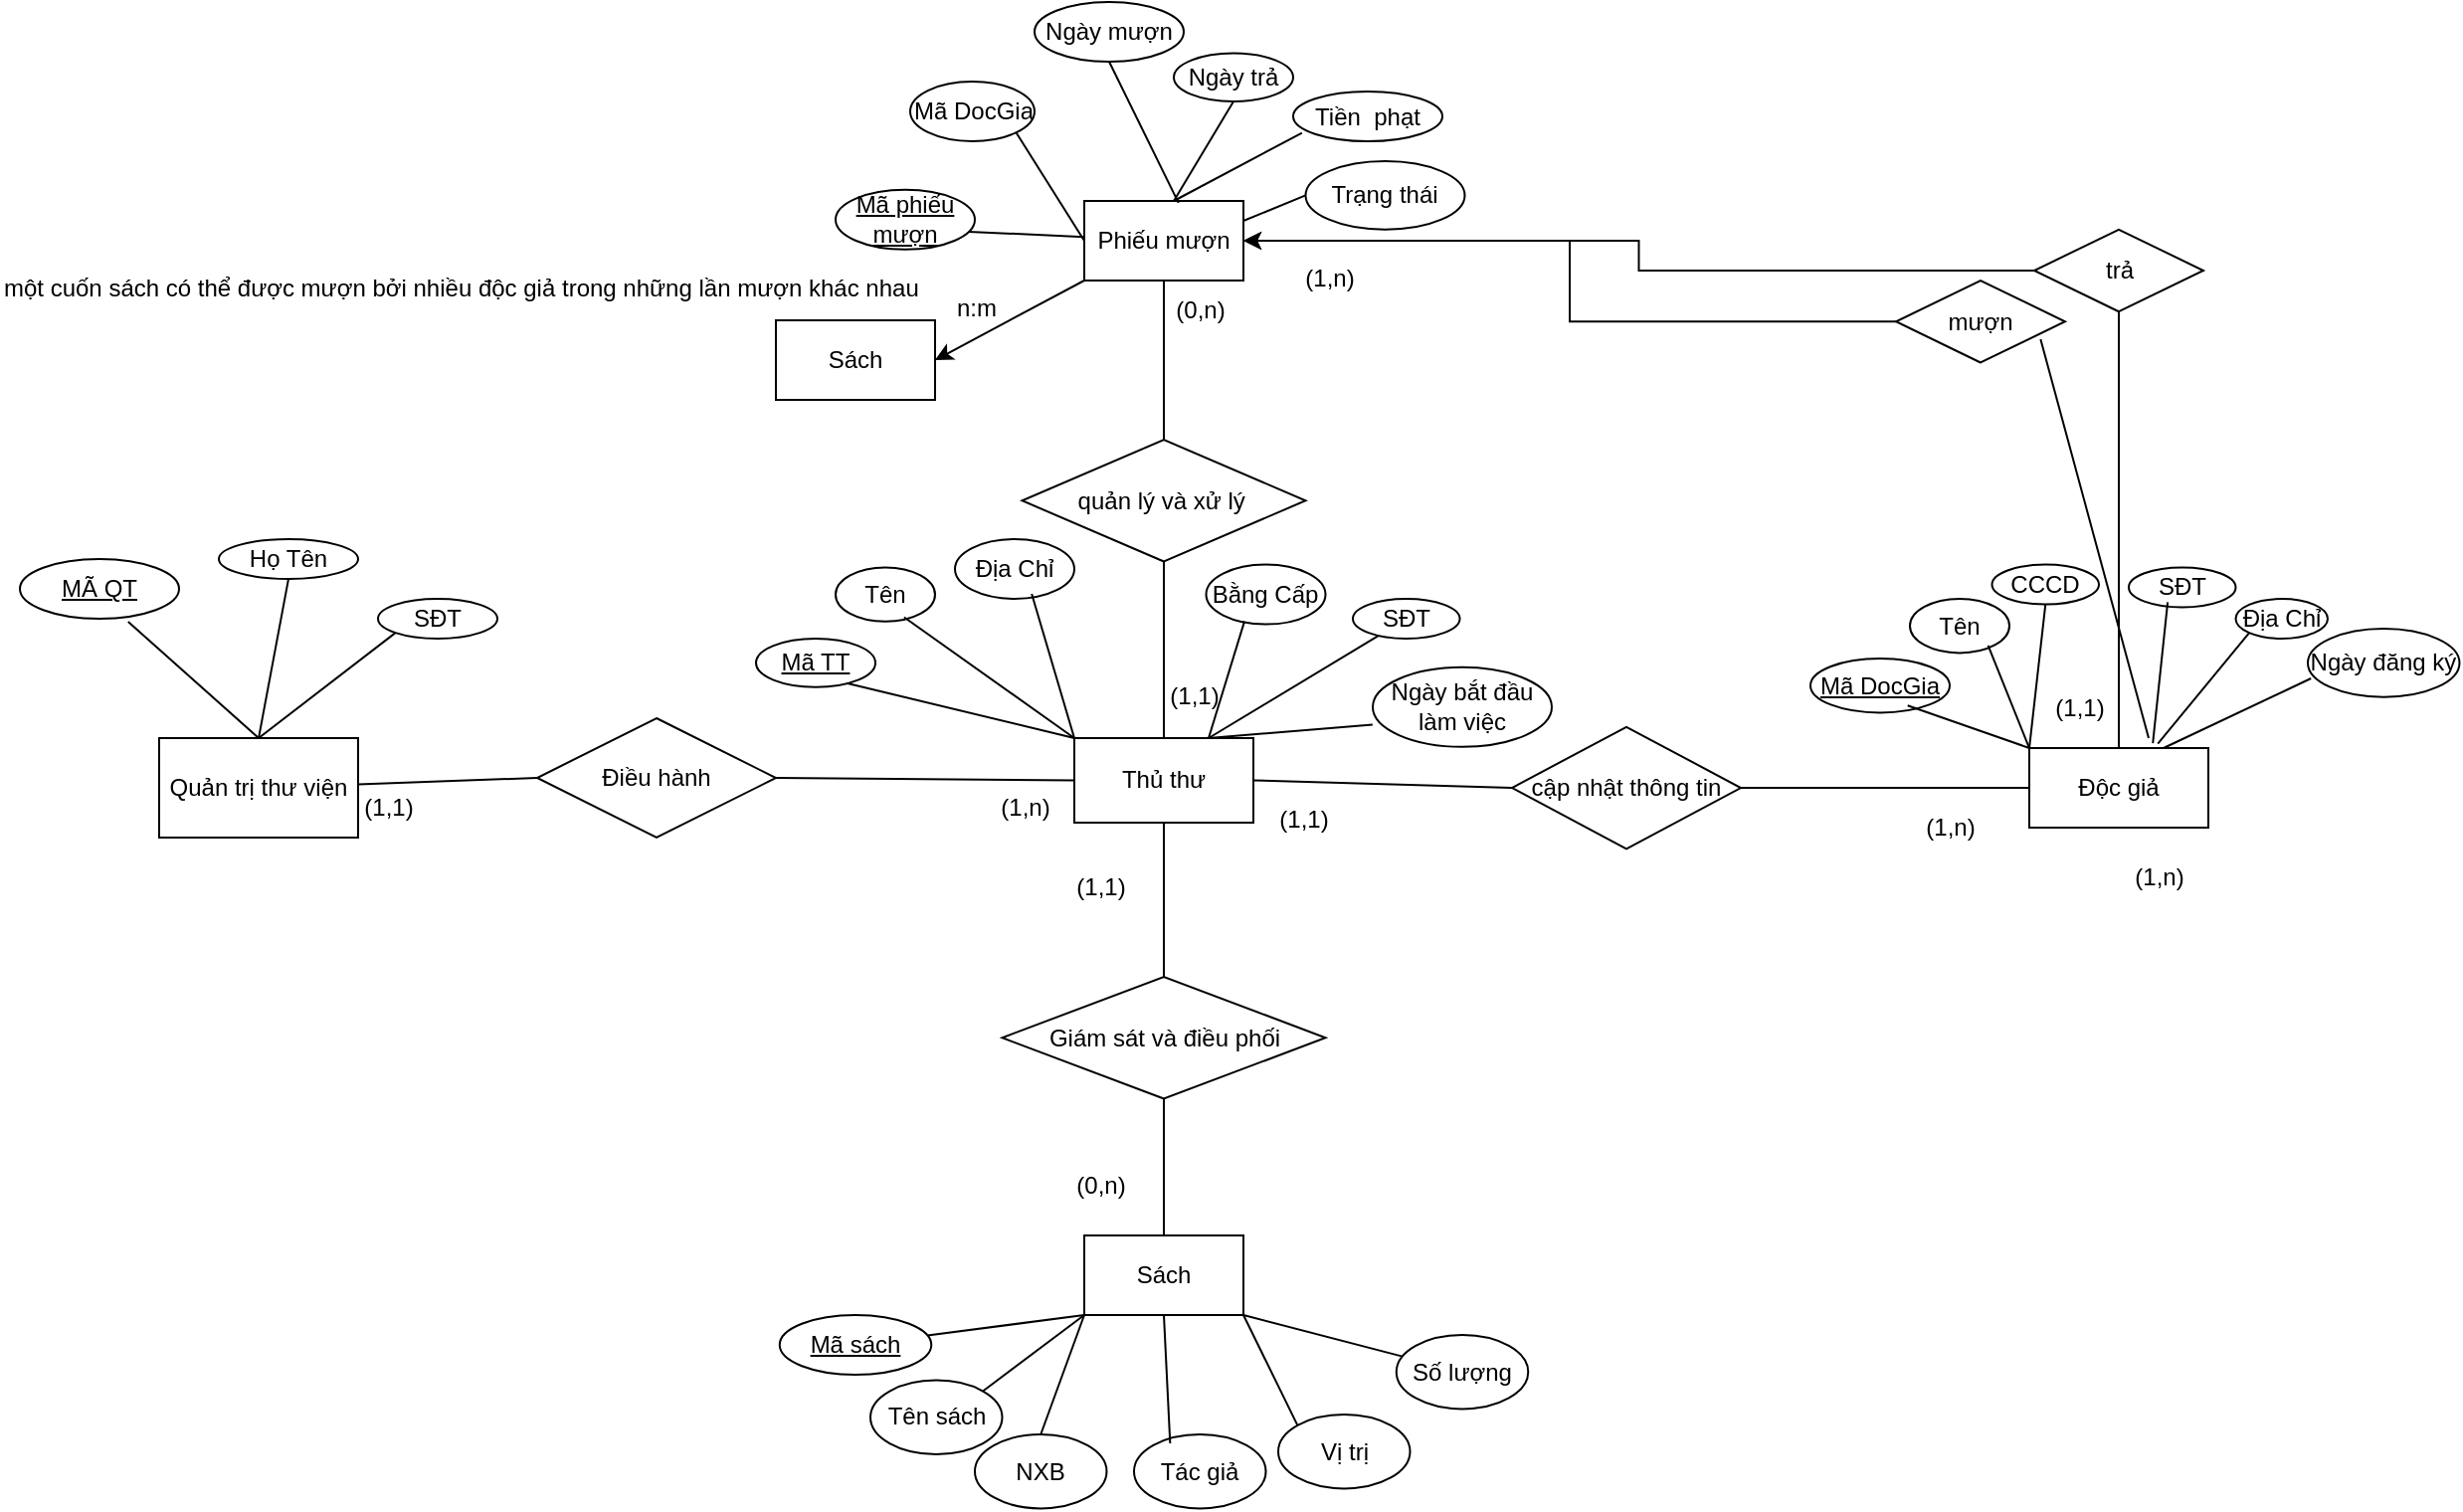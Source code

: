 <mxfile version="25.0.3">
  <diagram id="R2lEEEUBdFMjLlhIrx00" name="Page-1">
    <mxGraphModel dx="2524" dy="780" grid="1" gridSize="10" guides="1" tooltips="1" connect="1" arrows="1" fold="1" page="1" pageScale="1" pageWidth="850" pageHeight="1100" math="0" shadow="0" extFonts="Permanent Marker^https://fonts.googleapis.com/css?family=Permanent+Marker">
      <root>
        <mxCell id="0" />
        <mxCell id="1" parent="0" />
        <mxCell id="HIa7G53-TBurwskOPkQx-1" value="Quản trị thư viện" style="whiteSpace=wrap;html=1;align=center;" parent="1" vertex="1">
          <mxGeometry x="-490" y="480" width="100" height="50" as="geometry" />
        </mxCell>
        <mxCell id="HIa7G53-TBurwskOPkQx-2" value="Thủ thư" style="rounded=0;whiteSpace=wrap;html=1;" parent="1" vertex="1">
          <mxGeometry x="-30" y="480" width="90" height="42.5" as="geometry" />
        </mxCell>
        <mxCell id="HIa7G53-TBurwskOPkQx-3" value="Sách" style="rounded=0;whiteSpace=wrap;html=1;" parent="1" vertex="1">
          <mxGeometry x="-25" y="730" width="80" height="40" as="geometry" />
        </mxCell>
        <mxCell id="HIa7G53-TBurwskOPkQx-5" value="Độc giả" style="rounded=0;whiteSpace=wrap;html=1;" parent="1" vertex="1">
          <mxGeometry x="450" y="485.01" width="90" height="40" as="geometry" />
        </mxCell>
        <mxCell id="HIa7G53-TBurwskOPkQx-9" value="Điều hành" style="shape=rhombus;perimeter=rhombusPerimeter;whiteSpace=wrap;html=1;align=center;" parent="1" vertex="1">
          <mxGeometry x="-300" y="470" width="120" height="60" as="geometry" />
        </mxCell>
        <mxCell id="HIa7G53-TBurwskOPkQx-27" value="" style="endArrow=none;html=1;rounded=0;entryX=0;entryY=0.5;entryDx=0;entryDy=0;" parent="1" source="HIa7G53-TBurwskOPkQx-1" target="HIa7G53-TBurwskOPkQx-9" edge="1">
          <mxGeometry relative="1" as="geometry">
            <mxPoint x="-254.3" y="420" as="sourcePoint" />
            <mxPoint x="-340" y="500" as="targetPoint" />
          </mxGeometry>
        </mxCell>
        <mxCell id="HIa7G53-TBurwskOPkQx-29" value="(1,n)" style="text;html=1;align=center;verticalAlign=middle;resizable=0;points=[];autosize=1;strokeColor=none;fillColor=none;" parent="1" vertex="1">
          <mxGeometry x="-80" y="500" width="50" height="30" as="geometry" />
        </mxCell>
        <mxCell id="HIa7G53-TBurwskOPkQx-32" value="Giám sát và điều phối" style="shape=rhombus;perimeter=rhombusPerimeter;whiteSpace=wrap;html=1;align=center;direction=west;" parent="1" vertex="1">
          <mxGeometry x="-66.25" y="600" width="162.5" height="61.25" as="geometry" />
        </mxCell>
        <mxCell id="HIa7G53-TBurwskOPkQx-37" value="(0,n)" style="text;html=1;align=center;verticalAlign=middle;resizable=0;points=[];autosize=1;strokeColor=none;fillColor=none;" parent="1" vertex="1">
          <mxGeometry x="-42.5" y="690" width="50" height="30" as="geometry" />
        </mxCell>
        <mxCell id="HIa7G53-TBurwskOPkQx-38" value="(1,1)" style="text;html=1;align=center;verticalAlign=middle;resizable=0;points=[];autosize=1;strokeColor=none;fillColor=none;" parent="1" vertex="1">
          <mxGeometry x="-400" y="500" width="50" height="30" as="geometry" />
        </mxCell>
        <mxCell id="HIa7G53-TBurwskOPkQx-39" value="(1,1)" style="text;html=1;align=center;verticalAlign=middle;resizable=0;points=[];autosize=1;strokeColor=none;fillColor=none;" parent="1" vertex="1">
          <mxGeometry x="-42.5" y="540" width="50" height="30" as="geometry" />
        </mxCell>
        <mxCell id="HIa7G53-TBurwskOPkQx-42" value="" style="endArrow=none;html=1;rounded=0;entryX=1;entryY=0.5;entryDx=0;entryDy=0;exitX=0;exitY=0.5;exitDx=0;exitDy=0;" parent="1" source="HIa7G53-TBurwskOPkQx-2" target="HIa7G53-TBurwskOPkQx-9" edge="1">
          <mxGeometry relative="1" as="geometry">
            <mxPoint x="-310" y="750" as="sourcePoint" />
            <mxPoint x="-150" y="750" as="targetPoint" />
          </mxGeometry>
        </mxCell>
        <mxCell id="HIa7G53-TBurwskOPkQx-43" value="cập nhật thông tin" style="shape=rhombus;perimeter=rhombusPerimeter;whiteSpace=wrap;html=1;align=center;direction=west;" parent="1" vertex="1">
          <mxGeometry x="190" y="474.38" width="115" height="61.25" as="geometry" />
        </mxCell>
        <mxCell id="HIa7G53-TBurwskOPkQx-44" value="" style="endArrow=none;html=1;rounded=0;" parent="1" source="HIa7G53-TBurwskOPkQx-43" target="HIa7G53-TBurwskOPkQx-5" edge="1">
          <mxGeometry relative="1" as="geometry">
            <mxPoint x="170" y="590" as="sourcePoint" />
            <mxPoint x="330" y="590" as="targetPoint" />
          </mxGeometry>
        </mxCell>
        <mxCell id="HIa7G53-TBurwskOPkQx-46" value="" style="endArrow=none;html=1;rounded=0;exitX=1;exitY=0.5;exitDx=0;exitDy=0;entryX=1;entryY=0.5;entryDx=0;entryDy=0;" parent="1" source="HIa7G53-TBurwskOPkQx-2" target="HIa7G53-TBurwskOPkQx-43" edge="1">
          <mxGeometry relative="1" as="geometry">
            <mxPoint x="210" y="522.5" as="sourcePoint" />
            <mxPoint x="210" y="590" as="targetPoint" />
          </mxGeometry>
        </mxCell>
        <mxCell id="HIa7G53-TBurwskOPkQx-47" value="(1,n)" style="text;html=1;align=center;verticalAlign=middle;resizable=0;points=[];autosize=1;strokeColor=none;fillColor=none;" parent="1" vertex="1">
          <mxGeometry x="385" y="510" width="50" height="30" as="geometry" />
        </mxCell>
        <mxCell id="HIa7G53-TBurwskOPkQx-48" value="(1,1)" style="text;html=1;align=center;verticalAlign=middle;resizable=0;points=[];autosize=1;strokeColor=none;fillColor=none;" parent="1" vertex="1">
          <mxGeometry x="60" y="505.63" width="50" height="30" as="geometry" />
        </mxCell>
        <mxCell id="HIa7G53-TBurwskOPkQx-49" value="" style="endArrow=none;html=1;rounded=0;entryX=0.5;entryY=0;entryDx=0;entryDy=0;exitX=0.5;exitY=0;exitDx=0;exitDy=0;" parent="1" source="HIa7G53-TBurwskOPkQx-32" target="HIa7G53-TBurwskOPkQx-3" edge="1">
          <mxGeometry relative="1" as="geometry">
            <mxPoint x="14.5" y="691.25" as="sourcePoint" />
            <mxPoint x="14.5" y="770.25" as="targetPoint" />
          </mxGeometry>
        </mxCell>
        <mxCell id="HIa7G53-TBurwskOPkQx-50" value="" style="endArrow=none;html=1;rounded=0;entryX=0.5;entryY=1;entryDx=0;entryDy=0;exitX=0.5;exitY=1;exitDx=0;exitDy=0;" parent="1" source="HIa7G53-TBurwskOPkQx-2" target="HIa7G53-TBurwskOPkQx-32" edge="1">
          <mxGeometry relative="1" as="geometry">
            <mxPoint x="14.5" y="530" as="sourcePoint" />
            <mxPoint x="14.5" y="609" as="targetPoint" />
          </mxGeometry>
        </mxCell>
        <mxCell id="HIa7G53-TBurwskOPkQx-51" value="quản lý và xử lý&amp;nbsp;" style="shape=rhombus;perimeter=rhombusPerimeter;whiteSpace=wrap;html=1;align=center;direction=west;" parent="1" vertex="1">
          <mxGeometry x="-56.25" y="330" width="142.5" height="61.25" as="geometry" />
        </mxCell>
        <mxCell id="HIa7G53-TBurwskOPkQx-52" value="(0,n)" style="text;html=1;align=center;verticalAlign=middle;resizable=0;points=[];autosize=1;strokeColor=none;fillColor=none;" parent="1" vertex="1">
          <mxGeometry x="7.5" y="250" width="50" height="30" as="geometry" />
        </mxCell>
        <mxCell id="HIa7G53-TBurwskOPkQx-53" value="(1,1)" style="text;html=1;align=center;verticalAlign=middle;resizable=0;points=[];autosize=1;strokeColor=none;fillColor=none;" parent="1" vertex="1">
          <mxGeometry x="5" y="444.38" width="50" height="30" as="geometry" />
        </mxCell>
        <mxCell id="HIa7G53-TBurwskOPkQx-54" value="" style="endArrow=none;html=1;rounded=0;entryX=0.5;entryY=1;entryDx=0;entryDy=0;" parent="1" target="HIa7G53-TBurwskOPkQx-51" edge="1">
          <mxGeometry relative="1" as="geometry">
            <mxPoint x="15" y="250" as="sourcePoint" />
            <mxPoint x="10" y="330" as="targetPoint" />
          </mxGeometry>
        </mxCell>
        <mxCell id="HIa7G53-TBurwskOPkQx-55" value="" style="endArrow=none;html=1;rounded=0;entryX=0.5;entryY=0;entryDx=0;entryDy=0;exitX=0.5;exitY=0;exitDx=0;exitDy=0;" parent="1" source="HIa7G53-TBurwskOPkQx-51" target="HIa7G53-TBurwskOPkQx-2" edge="1">
          <mxGeometry relative="1" as="geometry">
            <mxPoint x="10" y="441.25" as="sourcePoint" />
            <mxPoint x="10" y="548.25" as="targetPoint" />
          </mxGeometry>
        </mxCell>
        <mxCell id="beYNYx_X1feckc-HWX2N-88" style="edgeStyle=orthogonalEdgeStyle;rounded=0;orthogonalLoop=1;jettySize=auto;html=1;" parent="1" source="HIa7G53-TBurwskOPkQx-56" target="beYNYx_X1feckc-HWX2N-21" edge="1">
          <mxGeometry relative="1" as="geometry" />
        </mxCell>
        <mxCell id="HIa7G53-TBurwskOPkQx-56" value="mượn" style="shape=rhombus;perimeter=rhombusPerimeter;whiteSpace=wrap;html=1;align=center;direction=west;" parent="1" vertex="1">
          <mxGeometry x="383" y="250" width="85" height="41.25" as="geometry" />
        </mxCell>
        <mxCell id="HIa7G53-TBurwskOPkQx-60" value="(1,n)" style="text;html=1;align=center;verticalAlign=middle;resizable=0;points=[];autosize=1;strokeColor=none;fillColor=none;" parent="1" vertex="1">
          <mxGeometry x="490" y="535" width="50" height="30" as="geometry" />
        </mxCell>
        <mxCell id="HIa7G53-TBurwskOPkQx-62" value="" style="endArrow=none;html=1;rounded=0;exitX=0.145;exitY=0.285;exitDx=0;exitDy=0;exitPerimeter=0;" parent="1" source="HIa7G53-TBurwskOPkQx-56" edge="1">
          <mxGeometry relative="1" as="geometry">
            <mxPoint x="452.497" y="273.436" as="sourcePoint" />
            <mxPoint x="510" y="480" as="targetPoint" />
          </mxGeometry>
        </mxCell>
        <mxCell id="HIa7G53-TBurwskOPkQx-64" value="(1,n)" style="text;html=1;align=center;verticalAlign=middle;resizable=0;points=[];autosize=1;strokeColor=none;fillColor=none;" parent="1" vertex="1">
          <mxGeometry x="72.5" y="234.38" width="50" height="30" as="geometry" />
        </mxCell>
        <mxCell id="HIa7G53-TBurwskOPkQx-65" value="(1,1)" style="text;html=1;align=center;verticalAlign=middle;resizable=0;points=[];autosize=1;strokeColor=none;fillColor=none;" parent="1" vertex="1">
          <mxGeometry x="450" y="450" width="50" height="30" as="geometry" />
        </mxCell>
        <mxCell id="beYNYx_X1feckc-HWX2N-89" style="edgeStyle=orthogonalEdgeStyle;rounded=0;orthogonalLoop=1;jettySize=auto;html=1;" parent="1" source="beYNYx_X1feckc-HWX2N-1" target="beYNYx_X1feckc-HWX2N-21" edge="1">
          <mxGeometry relative="1" as="geometry" />
        </mxCell>
        <mxCell id="beYNYx_X1feckc-HWX2N-1" value="trả" style="shape=rhombus;perimeter=rhombusPerimeter;whiteSpace=wrap;html=1;align=center;direction=west;" parent="1" vertex="1">
          <mxGeometry x="452.5" y="224.38" width="85" height="41.25" as="geometry" />
        </mxCell>
        <mxCell id="beYNYx_X1feckc-HWX2N-10" value="MÃ QT" style="ellipse;whiteSpace=wrap;html=1;align=center;fontStyle=4;" parent="1" vertex="1">
          <mxGeometry x="-560" y="390" width="80" height="30" as="geometry" />
        </mxCell>
        <mxCell id="beYNYx_X1feckc-HWX2N-11" value="Họ Tên" style="ellipse;whiteSpace=wrap;html=1;align=center;" parent="1" vertex="1">
          <mxGeometry x="-460" y="380" width="70" height="20" as="geometry" />
        </mxCell>
        <mxCell id="beYNYx_X1feckc-HWX2N-13" value="SĐT" style="ellipse;whiteSpace=wrap;html=1;align=center;" parent="1" vertex="1">
          <mxGeometry x="-380" y="410" width="60" height="20" as="geometry" />
        </mxCell>
        <mxCell id="beYNYx_X1feckc-HWX2N-16" value="" style="endArrow=none;html=1;rounded=0;exitX=0.68;exitY=1.05;exitDx=0;exitDy=0;entryX=0.5;entryY=0;entryDx=0;entryDy=0;exitPerimeter=0;" parent="1" source="beYNYx_X1feckc-HWX2N-10" target="HIa7G53-TBurwskOPkQx-1" edge="1">
          <mxGeometry relative="1" as="geometry">
            <mxPoint x="-510" y="450" as="sourcePoint" />
            <mxPoint x="-450" y="470" as="targetPoint" />
          </mxGeometry>
        </mxCell>
        <mxCell id="beYNYx_X1feckc-HWX2N-17" value="" style="endArrow=none;html=1;rounded=0;exitX=0.5;exitY=0;exitDx=0;exitDy=0;entryX=0;entryY=1;entryDx=0;entryDy=0;" parent="1" source="HIa7G53-TBurwskOPkQx-1" target="beYNYx_X1feckc-HWX2N-13" edge="1">
          <mxGeometry relative="1" as="geometry">
            <mxPoint x="-500" y="430" as="sourcePoint" />
            <mxPoint x="-430" y="490" as="targetPoint" />
          </mxGeometry>
        </mxCell>
        <mxCell id="beYNYx_X1feckc-HWX2N-18" value="" style="endArrow=none;html=1;rounded=0;exitX=0.5;exitY=1;exitDx=0;exitDy=0;" parent="1" source="beYNYx_X1feckc-HWX2N-11" edge="1">
          <mxGeometry relative="1" as="geometry">
            <mxPoint x="-490" y="440" as="sourcePoint" />
            <mxPoint x="-440" y="480" as="targetPoint" />
          </mxGeometry>
        </mxCell>
        <mxCell id="beYNYx_X1feckc-HWX2N-21" value="Phiếu mượn" style="rounded=0;whiteSpace=wrap;html=1;" parent="1" vertex="1">
          <mxGeometry x="-25" y="210" width="80" height="40" as="geometry" />
        </mxCell>
        <mxCell id="beYNYx_X1feckc-HWX2N-25" value="Tên" style="ellipse;whiteSpace=wrap;html=1;align=center;" parent="1" vertex="1">
          <mxGeometry x="-150" y="394.22" width="50" height="27.19" as="geometry" />
        </mxCell>
        <mxCell id="beYNYx_X1feckc-HWX2N-26" value="Địa Chỉ" style="ellipse;whiteSpace=wrap;html=1;align=center;" parent="1" vertex="1">
          <mxGeometry x="-90" y="380" width="60" height="30" as="geometry" />
        </mxCell>
        <mxCell id="beYNYx_X1feckc-HWX2N-27" value="Mã TT" style="ellipse;whiteSpace=wrap;html=1;align=center;fontStyle=4;" parent="1" vertex="1">
          <mxGeometry x="-190" y="430" width="60" height="24.38" as="geometry" />
        </mxCell>
        <mxCell id="beYNYx_X1feckc-HWX2N-28" value="Ngày bắt đầu làm việc" style="ellipse;whiteSpace=wrap;html=1;align=center;" parent="1" vertex="1">
          <mxGeometry x="120" y="444.38" width="90" height="40" as="geometry" />
        </mxCell>
        <mxCell id="beYNYx_X1feckc-HWX2N-29" value="Bằng Cấp" style="ellipse;whiteSpace=wrap;html=1;align=center;" parent="1" vertex="1">
          <mxGeometry x="36.25" y="392.81" width="60" height="30" as="geometry" />
        </mxCell>
        <mxCell id="beYNYx_X1feckc-HWX2N-30" value="" style="endArrow=none;html=1;rounded=0;exitX=0.758;exitY=0.917;exitDx=0;exitDy=0;exitPerimeter=0;entryX=0;entryY=0;entryDx=0;entryDy=0;" parent="1" source="beYNYx_X1feckc-HWX2N-27" target="HIa7G53-TBurwskOPkQx-2" edge="1">
          <mxGeometry relative="1" as="geometry">
            <mxPoint x="-150" y="520" as="sourcePoint" />
            <mxPoint x="10" y="520" as="targetPoint" />
          </mxGeometry>
        </mxCell>
        <mxCell id="beYNYx_X1feckc-HWX2N-31" value="" style="endArrow=none;html=1;rounded=0;exitX=0.689;exitY=0.92;exitDx=0;exitDy=0;exitPerimeter=0;entryX=0;entryY=0;entryDx=0;entryDy=0;" parent="1" source="beYNYx_X1feckc-HWX2N-25" target="HIa7G53-TBurwskOPkQx-2" edge="1">
          <mxGeometry relative="1" as="geometry">
            <mxPoint x="-150" y="520" as="sourcePoint" />
            <mxPoint x="10" y="520" as="targetPoint" />
          </mxGeometry>
        </mxCell>
        <mxCell id="beYNYx_X1feckc-HWX2N-32" value="" style="endArrow=none;html=1;rounded=0;entryX=0.643;entryY=0.917;entryDx=0;entryDy=0;entryPerimeter=0;exitX=0;exitY=0;exitDx=0;exitDy=0;" parent="1" source="HIa7G53-TBurwskOPkQx-2" target="beYNYx_X1feckc-HWX2N-26" edge="1">
          <mxGeometry relative="1" as="geometry">
            <mxPoint x="-150" y="520" as="sourcePoint" />
            <mxPoint x="10" y="520" as="targetPoint" />
          </mxGeometry>
        </mxCell>
        <mxCell id="beYNYx_X1feckc-HWX2N-33" value="" style="endArrow=none;html=1;rounded=0;entryX=0.321;entryY=0.95;entryDx=0;entryDy=0;entryPerimeter=0;exitX=0.75;exitY=0;exitDx=0;exitDy=0;" parent="1" source="HIa7G53-TBurwskOPkQx-2" target="beYNYx_X1feckc-HWX2N-29" edge="1">
          <mxGeometry relative="1" as="geometry">
            <mxPoint x="-150" y="520" as="sourcePoint" />
            <mxPoint x="10" y="520" as="targetPoint" />
          </mxGeometry>
        </mxCell>
        <mxCell id="beYNYx_X1feckc-HWX2N-34" value="" style="endArrow=none;html=1;rounded=0;entryX=-0.001;entryY=0.722;entryDx=0;entryDy=0;entryPerimeter=0;exitX=0.75;exitY=0;exitDx=0;exitDy=0;" parent="1" source="HIa7G53-TBurwskOPkQx-2" target="beYNYx_X1feckc-HWX2N-28" edge="1">
          <mxGeometry relative="1" as="geometry">
            <mxPoint x="-150" y="520" as="sourcePoint" />
            <mxPoint x="10" y="520" as="targetPoint" />
          </mxGeometry>
        </mxCell>
        <mxCell id="beYNYx_X1feckc-HWX2N-35" value="SĐT" style="ellipse;whiteSpace=wrap;html=1;align=center;" parent="1" vertex="1">
          <mxGeometry x="110" y="410" width="53.75" height="20" as="geometry" />
        </mxCell>
        <mxCell id="beYNYx_X1feckc-HWX2N-36" value="" style="endArrow=none;html=1;rounded=0;exitX=0.75;exitY=0;exitDx=0;exitDy=0;" parent="1" source="HIa7G53-TBurwskOPkQx-2" target="beYNYx_X1feckc-HWX2N-35" edge="1">
          <mxGeometry relative="1" as="geometry">
            <mxPoint x="48" y="490" as="sourcePoint" />
            <mxPoint x="66" y="431" as="targetPoint" />
          </mxGeometry>
        </mxCell>
        <mxCell id="beYNYx_X1feckc-HWX2N-37" value="Mã DocGia" style="ellipse;whiteSpace=wrap;html=1;align=center;fontStyle=4;" parent="1" vertex="1">
          <mxGeometry x="340" y="440" width="70" height="27.19" as="geometry" />
        </mxCell>
        <mxCell id="beYNYx_X1feckc-HWX2N-38" value="Tên" style="ellipse;whiteSpace=wrap;html=1;align=center;" parent="1" vertex="1">
          <mxGeometry x="390" y="410" width="50" height="27.19" as="geometry" />
        </mxCell>
        <mxCell id="beYNYx_X1feckc-HWX2N-39" value="Địa Chỉ" style="ellipse;whiteSpace=wrap;html=1;align=center;" parent="1" vertex="1">
          <mxGeometry x="553.75" y="410" width="46.25" height="20" as="geometry" />
        </mxCell>
        <mxCell id="beYNYx_X1feckc-HWX2N-40" value="SĐT" style="ellipse;whiteSpace=wrap;html=1;align=center;" parent="1" vertex="1">
          <mxGeometry x="500" y="394.22" width="53.75" height="20" as="geometry" />
        </mxCell>
        <mxCell id="beYNYx_X1feckc-HWX2N-41" value="CCCD" style="ellipse;whiteSpace=wrap;html=1;align=center;" parent="1" vertex="1">
          <mxGeometry x="431.25" y="392.81" width="53.75" height="20" as="geometry" />
        </mxCell>
        <mxCell id="beYNYx_X1feckc-HWX2N-42" value="Ngày đăng ký" style="ellipse;whiteSpace=wrap;html=1;align=center;" parent="1" vertex="1">
          <mxGeometry x="590" y="425" width="76.25" height="34.38" as="geometry" />
        </mxCell>
        <mxCell id="beYNYx_X1feckc-HWX2N-44" value="Mã phiếu mượn" style="ellipse;whiteSpace=wrap;html=1;align=center;fontStyle=4;" parent="1" vertex="1">
          <mxGeometry x="-150" y="204.38" width="70" height="30" as="geometry" />
        </mxCell>
        <mxCell id="beYNYx_X1feckc-HWX2N-45" value="Mã DocGia" style="ellipse;whiteSpace=wrap;html=1;align=center;" parent="1" vertex="1">
          <mxGeometry x="-112.5" y="150" width="62.5" height="30" as="geometry" />
        </mxCell>
        <mxCell id="beYNYx_X1feckc-HWX2N-46" value="Ngày mượn" style="ellipse;whiteSpace=wrap;html=1;align=center;" parent="1" vertex="1">
          <mxGeometry x="-50" y="110" width="75" height="30" as="geometry" />
        </mxCell>
        <mxCell id="beYNYx_X1feckc-HWX2N-47" value="Ngày trả" style="ellipse;whiteSpace=wrap;html=1;align=center;" parent="1" vertex="1">
          <mxGeometry x="20" y="135.78" width="60" height="24.22" as="geometry" />
        </mxCell>
        <mxCell id="beYNYx_X1feckc-HWX2N-48" value="Tiền&amp;nbsp; phạt" style="ellipse;whiteSpace=wrap;html=1;align=center;" parent="1" vertex="1">
          <mxGeometry x="80.0" y="155" width="75" height="25" as="geometry" />
        </mxCell>
        <mxCell id="beYNYx_X1feckc-HWX2N-49" value="Trạng thái" style="ellipse;whiteSpace=wrap;html=1;align=center;" parent="1" vertex="1">
          <mxGeometry x="86.25" y="190" width="80" height="34.38" as="geometry" />
        </mxCell>
        <mxCell id="beYNYx_X1feckc-HWX2N-51" value="" style="endArrow=none;html=1;rounded=0;exitX=0.955;exitY=0.702;exitDx=0;exitDy=0;exitPerimeter=0;" parent="1" source="beYNYx_X1feckc-HWX2N-44" target="beYNYx_X1feckc-HWX2N-21" edge="1">
          <mxGeometry relative="1" as="geometry">
            <mxPoint x="-40" y="310" as="sourcePoint" />
            <mxPoint x="120" y="310" as="targetPoint" />
          </mxGeometry>
        </mxCell>
        <mxCell id="beYNYx_X1feckc-HWX2N-52" value="" style="endArrow=none;html=1;rounded=0;exitX=1;exitY=1;exitDx=0;exitDy=0;entryX=0;entryY=0.5;entryDx=0;entryDy=0;" parent="1" source="beYNYx_X1feckc-HWX2N-45" target="beYNYx_X1feckc-HWX2N-21" edge="1">
          <mxGeometry relative="1" as="geometry">
            <mxPoint x="-73" y="235" as="sourcePoint" />
            <mxPoint x="-30" y="230" as="targetPoint" />
          </mxGeometry>
        </mxCell>
        <mxCell id="beYNYx_X1feckc-HWX2N-53" value="" style="endArrow=none;html=1;rounded=0;exitX=0.5;exitY=1;exitDx=0;exitDy=0;entryX=0.592;entryY=0.024;entryDx=0;entryDy=0;entryPerimeter=0;" parent="1" source="beYNYx_X1feckc-HWX2N-46" target="beYNYx_X1feckc-HWX2N-21" edge="1">
          <mxGeometry relative="1" as="geometry">
            <mxPoint x="-49" y="185" as="sourcePoint" />
            <mxPoint x="-15" y="240" as="targetPoint" />
          </mxGeometry>
        </mxCell>
        <mxCell id="beYNYx_X1feckc-HWX2N-54" value="" style="endArrow=none;html=1;rounded=0;entryX=0.5;entryY=1;entryDx=0;entryDy=0;" parent="1" target="beYNYx_X1feckc-HWX2N-47" edge="1">
          <mxGeometry relative="1" as="geometry">
            <mxPoint x="20" y="210" as="sourcePoint" />
            <mxPoint x="-5" y="250" as="targetPoint" />
          </mxGeometry>
        </mxCell>
        <mxCell id="beYNYx_X1feckc-HWX2N-55" value="" style="endArrow=none;html=1;rounded=0;exitX=0.059;exitY=0.832;exitDx=0;exitDy=0;exitPerimeter=0;" parent="1" source="beYNYx_X1feckc-HWX2N-48" edge="1">
          <mxGeometry relative="1" as="geometry">
            <mxPoint x="-29" y="205" as="sourcePoint" />
            <mxPoint x="20" y="210" as="targetPoint" />
          </mxGeometry>
        </mxCell>
        <mxCell id="beYNYx_X1feckc-HWX2N-56" value="" style="endArrow=none;html=1;rounded=0;exitX=0;exitY=0.5;exitDx=0;exitDy=0;entryX=1;entryY=0.25;entryDx=0;entryDy=0;" parent="1" source="beYNYx_X1feckc-HWX2N-49" target="beYNYx_X1feckc-HWX2N-21" edge="1">
          <mxGeometry relative="1" as="geometry">
            <mxPoint x="94" y="186" as="sourcePoint" />
            <mxPoint x="30" y="220" as="targetPoint" />
          </mxGeometry>
        </mxCell>
        <mxCell id="beYNYx_X1feckc-HWX2N-58" value="" style="endArrow=none;html=1;rounded=0;entryX=0.786;entryY=0.862;entryDx=0;entryDy=0;entryPerimeter=0;exitX=0;exitY=0;exitDx=0;exitDy=0;" parent="1" source="HIa7G53-TBurwskOPkQx-5" target="beYNYx_X1feckc-HWX2N-38" edge="1">
          <mxGeometry relative="1" as="geometry">
            <mxPoint x="449" y="482" as="sourcePoint" />
            <mxPoint x="280" y="640" as="targetPoint" />
          </mxGeometry>
        </mxCell>
        <mxCell id="beYNYx_X1feckc-HWX2N-60" value="" style="endArrow=none;html=1;rounded=0;entryX=0.5;entryY=1;entryDx=0;entryDy=0;exitX=0;exitY=0;exitDx=0;exitDy=0;" parent="1" source="HIa7G53-TBurwskOPkQx-5" target="beYNYx_X1feckc-HWX2N-41" edge="1">
          <mxGeometry relative="1" as="geometry">
            <mxPoint x="460" y="495" as="sourcePoint" />
            <mxPoint x="439" y="443" as="targetPoint" />
          </mxGeometry>
        </mxCell>
        <mxCell id="beYNYx_X1feckc-HWX2N-61" value="" style="endArrow=none;html=1;rounded=0;entryX=0.364;entryY=0.875;entryDx=0;entryDy=0;entryPerimeter=0;exitX=0.69;exitY=-0.061;exitDx=0;exitDy=0;exitPerimeter=0;" parent="1" source="HIa7G53-TBurwskOPkQx-5" target="beYNYx_X1feckc-HWX2N-40" edge="1">
          <mxGeometry relative="1" as="geometry">
            <mxPoint x="470" y="505" as="sourcePoint" />
            <mxPoint x="449" y="453" as="targetPoint" />
          </mxGeometry>
        </mxCell>
        <mxCell id="beYNYx_X1feckc-HWX2N-62" value="" style="endArrow=none;html=1;rounded=0;entryX=0;entryY=1;entryDx=0;entryDy=0;exitX=0.718;exitY=-0.055;exitDx=0;exitDy=0;exitPerimeter=0;" parent="1" source="HIa7G53-TBurwskOPkQx-5" target="beYNYx_X1feckc-HWX2N-39" edge="1">
          <mxGeometry relative="1" as="geometry">
            <mxPoint x="520" y="480" as="sourcePoint" />
            <mxPoint x="459" y="463" as="targetPoint" />
          </mxGeometry>
        </mxCell>
        <mxCell id="beYNYx_X1feckc-HWX2N-63" value="" style="endArrow=none;html=1;rounded=0;entryX=0.021;entryY=0.727;entryDx=0;entryDy=0;entryPerimeter=0;exitX=0.75;exitY=0;exitDx=0;exitDy=0;" parent="1" source="HIa7G53-TBurwskOPkQx-5" target="beYNYx_X1feckc-HWX2N-42" edge="1">
          <mxGeometry relative="1" as="geometry">
            <mxPoint x="490" y="525" as="sourcePoint" />
            <mxPoint x="469" y="473" as="targetPoint" />
          </mxGeometry>
        </mxCell>
        <mxCell id="beYNYx_X1feckc-HWX2N-64" value="" style="endArrow=none;html=1;rounded=0;entryX=0.698;entryY=0.87;entryDx=0;entryDy=0;entryPerimeter=0;exitX=0;exitY=0;exitDx=0;exitDy=0;" parent="1" source="HIa7G53-TBurwskOPkQx-5" target="beYNYx_X1feckc-HWX2N-37" edge="1">
          <mxGeometry relative="1" as="geometry">
            <mxPoint x="500" y="535" as="sourcePoint" />
            <mxPoint x="479" y="483" as="targetPoint" />
          </mxGeometry>
        </mxCell>
        <mxCell id="beYNYx_X1feckc-HWX2N-65" value="Mã sách" style="ellipse;whiteSpace=wrap;html=1;align=center;fontStyle=4;" parent="1" vertex="1">
          <mxGeometry x="-178.12" y="770" width="76.25" height="30" as="geometry" />
        </mxCell>
        <mxCell id="beYNYx_X1feckc-HWX2N-66" value="" style="endArrow=none;html=1;rounded=0;exitX=0.5;exitY=0;exitDx=0;exitDy=0;entryX=0.5;entryY=0;entryDx=0;entryDy=0;" parent="1" source="beYNYx_X1feckc-HWX2N-1" target="HIa7G53-TBurwskOPkQx-5" edge="1">
          <mxGeometry relative="1" as="geometry">
            <mxPoint x="466" y="289" as="sourcePoint" />
            <mxPoint x="520" y="490" as="targetPoint" />
          </mxGeometry>
        </mxCell>
        <mxCell id="beYNYx_X1feckc-HWX2N-68" value="Sách" style="rounded=0;whiteSpace=wrap;html=1;" parent="1" vertex="1">
          <mxGeometry x="-180" y="270" width="80" height="40" as="geometry" />
        </mxCell>
        <mxCell id="beYNYx_X1feckc-HWX2N-70" value="" style="endArrow=classic;html=1;rounded=0;exitX=0;exitY=1;exitDx=0;exitDy=0;" parent="1" source="beYNYx_X1feckc-HWX2N-21" edge="1">
          <mxGeometry width="50" height="50" relative="1" as="geometry">
            <mxPoint x="-85" y="315.63" as="sourcePoint" />
            <mxPoint x="-100" y="290" as="targetPoint" />
          </mxGeometry>
        </mxCell>
        <mxCell id="beYNYx_X1feckc-HWX2N-72" value="Tên sách" style="ellipse;whiteSpace=wrap;html=1;align=center;" parent="1" vertex="1">
          <mxGeometry x="-132.5" y="802.81" width="66.25" height="37.19" as="geometry" />
        </mxCell>
        <mxCell id="beYNYx_X1feckc-HWX2N-73" value="Tác giả" style="ellipse;whiteSpace=wrap;html=1;align=center;" parent="1" vertex="1">
          <mxGeometry x="3.553e-15" y="830" width="66.25" height="37.19" as="geometry" />
        </mxCell>
        <mxCell id="beYNYx_X1feckc-HWX2N-74" value="NXB" style="ellipse;whiteSpace=wrap;html=1;align=center;" parent="1" vertex="1">
          <mxGeometry x="-80" y="830" width="66.25" height="37.19" as="geometry" />
        </mxCell>
        <mxCell id="beYNYx_X1feckc-HWX2N-75" value="Số lượng" style="ellipse;whiteSpace=wrap;html=1;align=center;" parent="1" vertex="1">
          <mxGeometry x="131.88" y="780" width="66.25" height="37.19" as="geometry" />
        </mxCell>
        <mxCell id="beYNYx_X1feckc-HWX2N-76" value="Vị trị" style="ellipse;whiteSpace=wrap;html=1;align=center;" parent="1" vertex="1">
          <mxGeometry x="72.5" y="820" width="66.25" height="37.19" as="geometry" />
        </mxCell>
        <mxCell id="beYNYx_X1feckc-HWX2N-79" value="" style="endArrow=none;html=1;rounded=0;entryX=0;entryY=1;entryDx=0;entryDy=0;" parent="1" source="beYNYx_X1feckc-HWX2N-65" target="HIa7G53-TBurwskOPkQx-3" edge="1">
          <mxGeometry width="50" height="50" relative="1" as="geometry">
            <mxPoint x="-100" y="780" as="sourcePoint" />
            <mxPoint x="-30" y="770" as="targetPoint" />
          </mxGeometry>
        </mxCell>
        <mxCell id="beYNYx_X1feckc-HWX2N-80" value="" style="endArrow=none;html=1;rounded=0;entryX=0;entryY=1;entryDx=0;entryDy=0;exitX=1;exitY=0;exitDx=0;exitDy=0;" parent="1" source="beYNYx_X1feckc-HWX2N-72" target="HIa7G53-TBurwskOPkQx-3" edge="1">
          <mxGeometry width="50" height="50" relative="1" as="geometry">
            <mxPoint x="-94" y="790" as="sourcePoint" />
            <mxPoint x="-15" y="780" as="targetPoint" />
          </mxGeometry>
        </mxCell>
        <mxCell id="beYNYx_X1feckc-HWX2N-81" value="" style="endArrow=none;html=1;rounded=0;entryX=0;entryY=1;entryDx=0;entryDy=0;exitX=0.5;exitY=0;exitDx=0;exitDy=0;" parent="1" source="beYNYx_X1feckc-HWX2N-74" target="HIa7G53-TBurwskOPkQx-3" edge="1">
          <mxGeometry width="50" height="50" relative="1" as="geometry">
            <mxPoint x="-66" y="818" as="sourcePoint" />
            <mxPoint x="-15" y="780" as="targetPoint" />
          </mxGeometry>
        </mxCell>
        <mxCell id="beYNYx_X1feckc-HWX2N-83" value="" style="endArrow=none;html=1;rounded=0;exitX=0.274;exitY=0.121;exitDx=0;exitDy=0;exitPerimeter=0;entryX=0.5;entryY=1;entryDx=0;entryDy=0;" parent="1" source="beYNYx_X1feckc-HWX2N-73" target="HIa7G53-TBurwskOPkQx-3" edge="1">
          <mxGeometry width="50" height="50" relative="1" as="geometry">
            <mxPoint x="5" y="823.6" as="sourcePoint" />
            <mxPoint x="55" y="773.6" as="targetPoint" />
          </mxGeometry>
        </mxCell>
        <mxCell id="beYNYx_X1feckc-HWX2N-84" value="" style="endArrow=none;html=1;rounded=0;exitX=0;exitY=0;exitDx=0;exitDy=0;entryX=1;entryY=1;entryDx=0;entryDy=0;" parent="1" source="beYNYx_X1feckc-HWX2N-76" target="HIa7G53-TBurwskOPkQx-3" edge="1">
          <mxGeometry width="50" height="50" relative="1" as="geometry">
            <mxPoint x="28" y="844" as="sourcePoint" />
            <mxPoint x="25" y="780" as="targetPoint" />
          </mxGeometry>
        </mxCell>
        <mxCell id="beYNYx_X1feckc-HWX2N-85" value="" style="endArrow=none;html=1;rounded=0;entryX=1;entryY=1;entryDx=0;entryDy=0;" parent="1" source="beYNYx_X1feckc-HWX2N-75" target="HIa7G53-TBurwskOPkQx-3" edge="1">
          <mxGeometry width="50" height="50" relative="1" as="geometry">
            <mxPoint x="130" y="800" as="sourcePoint" />
            <mxPoint x="35" y="790" as="targetPoint" />
          </mxGeometry>
        </mxCell>
        <mxCell id="beYNYx_X1feckc-HWX2N-90" value="n:m" style="text;whiteSpace=wrap;html=1;" parent="1" vertex="1">
          <mxGeometry x="-91.25" y="250" width="20" height="30" as="geometry" />
        </mxCell>
        <mxCell id="beYNYx_X1feckc-HWX2N-93" value="một cuốn sách có thể được mượn bởi nhiều độc giả trong những lần mượn khác nhau" style="text;whiteSpace=wrap;html=1;" parent="1" vertex="1">
          <mxGeometry x="-570" y="240" width="490" height="40" as="geometry" />
        </mxCell>
      </root>
    </mxGraphModel>
  </diagram>
</mxfile>
